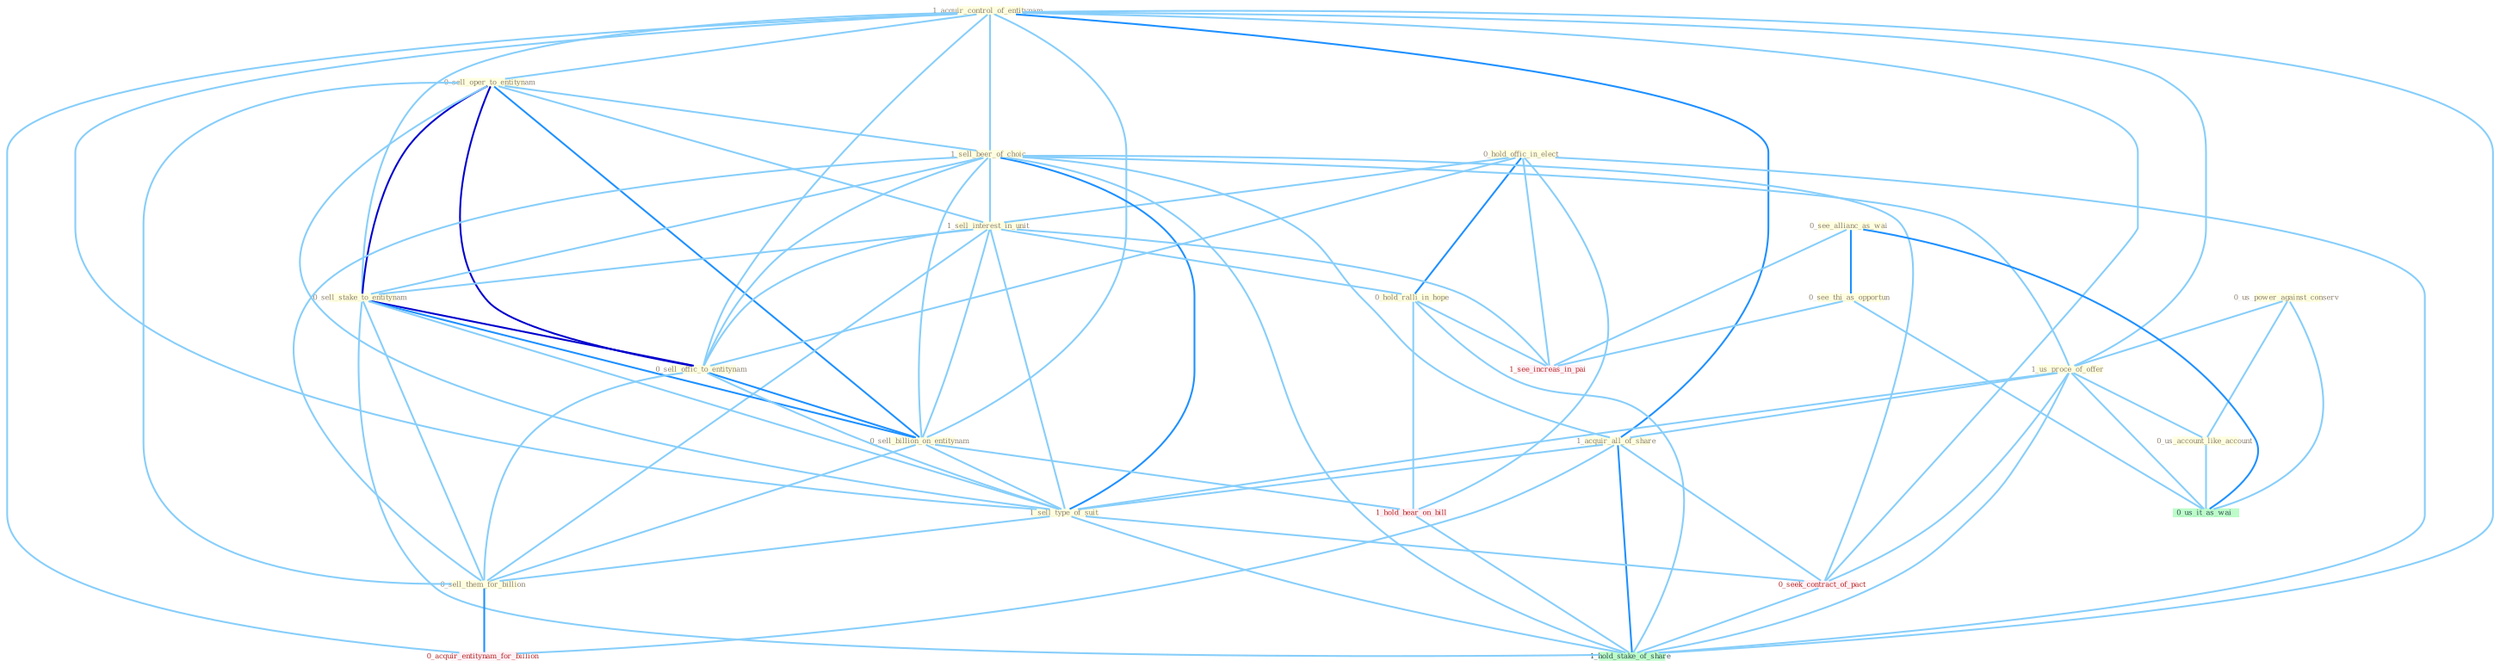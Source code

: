 Graph G{ 
    node
    [shape=polygon,style=filled,width=.5,height=.06,color="#BDFCC9",fixedsize=true,fontsize=4,
    fontcolor="#2f4f4f"];
    {node
    [color="#ffffe0", fontcolor="#8b7d6b"] "1_acquir_control_of_entitynam " "0_sell_oper_to_entitynam " "0_hold_offic_in_elect " "1_sell_beer_of_choic " "1_sell_interest_in_unit " "0_us_power_against_conserv " "0_see_allianc_as_wai " "1_us_proce_of_offer " "0_sell_stake_to_entitynam " "0_sell_offic_to_entitynam " "0_us_account_like_account " "0_sell_billion_on_entitynam " "0_see_thi_as_opportun " "1_acquir_all_of_share " "1_sell_type_of_suit " "0_sell_them_for_billion " "0_hold_ralli_in_hope "}
{node [color="#fff0f5", fontcolor="#b22222"] "0_seek_contract_of_pact " "0_acquir_entitynam_for_billion " "1_see_increas_in_pai " "1_hold_hear_on_bill "}
edge [color="#B0E2FF"];

	"1_acquir_control_of_entitynam " -- "0_sell_oper_to_entitynam " [w="1", color="#87cefa" ];
	"1_acquir_control_of_entitynam " -- "1_sell_beer_of_choic " [w="1", color="#87cefa" ];
	"1_acquir_control_of_entitynam " -- "1_us_proce_of_offer " [w="1", color="#87cefa" ];
	"1_acquir_control_of_entitynam " -- "0_sell_stake_to_entitynam " [w="1", color="#87cefa" ];
	"1_acquir_control_of_entitynam " -- "0_sell_offic_to_entitynam " [w="1", color="#87cefa" ];
	"1_acquir_control_of_entitynam " -- "0_sell_billion_on_entitynam " [w="1", color="#87cefa" ];
	"1_acquir_control_of_entitynam " -- "1_acquir_all_of_share " [w="2", color="#1e90ff" , len=0.8];
	"1_acquir_control_of_entitynam " -- "1_sell_type_of_suit " [w="1", color="#87cefa" ];
	"1_acquir_control_of_entitynam " -- "0_seek_contract_of_pact " [w="1", color="#87cefa" ];
	"1_acquir_control_of_entitynam " -- "0_acquir_entitynam_for_billion " [w="1", color="#87cefa" ];
	"1_acquir_control_of_entitynam " -- "1_hold_stake_of_share " [w="1", color="#87cefa" ];
	"0_sell_oper_to_entitynam " -- "1_sell_beer_of_choic " [w="1", color="#87cefa" ];
	"0_sell_oper_to_entitynam " -- "1_sell_interest_in_unit " [w="1", color="#87cefa" ];
	"0_sell_oper_to_entitynam " -- "0_sell_stake_to_entitynam " [w="3", color="#0000cd" , len=0.6];
	"0_sell_oper_to_entitynam " -- "0_sell_offic_to_entitynam " [w="3", color="#0000cd" , len=0.6];
	"0_sell_oper_to_entitynam " -- "0_sell_billion_on_entitynam " [w="2", color="#1e90ff" , len=0.8];
	"0_sell_oper_to_entitynam " -- "1_sell_type_of_suit " [w="1", color="#87cefa" ];
	"0_sell_oper_to_entitynam " -- "0_sell_them_for_billion " [w="1", color="#87cefa" ];
	"0_hold_offic_in_elect " -- "1_sell_interest_in_unit " [w="1", color="#87cefa" ];
	"0_hold_offic_in_elect " -- "0_sell_offic_to_entitynam " [w="1", color="#87cefa" ];
	"0_hold_offic_in_elect " -- "0_hold_ralli_in_hope " [w="2", color="#1e90ff" , len=0.8];
	"0_hold_offic_in_elect " -- "1_see_increas_in_pai " [w="1", color="#87cefa" ];
	"0_hold_offic_in_elect " -- "1_hold_hear_on_bill " [w="1", color="#87cefa" ];
	"0_hold_offic_in_elect " -- "1_hold_stake_of_share " [w="1", color="#87cefa" ];
	"1_sell_beer_of_choic " -- "1_sell_interest_in_unit " [w="1", color="#87cefa" ];
	"1_sell_beer_of_choic " -- "1_us_proce_of_offer " [w="1", color="#87cefa" ];
	"1_sell_beer_of_choic " -- "0_sell_stake_to_entitynam " [w="1", color="#87cefa" ];
	"1_sell_beer_of_choic " -- "0_sell_offic_to_entitynam " [w="1", color="#87cefa" ];
	"1_sell_beer_of_choic " -- "0_sell_billion_on_entitynam " [w="1", color="#87cefa" ];
	"1_sell_beer_of_choic " -- "1_acquir_all_of_share " [w="1", color="#87cefa" ];
	"1_sell_beer_of_choic " -- "1_sell_type_of_suit " [w="2", color="#1e90ff" , len=0.8];
	"1_sell_beer_of_choic " -- "0_sell_them_for_billion " [w="1", color="#87cefa" ];
	"1_sell_beer_of_choic " -- "0_seek_contract_of_pact " [w="1", color="#87cefa" ];
	"1_sell_beer_of_choic " -- "1_hold_stake_of_share " [w="1", color="#87cefa" ];
	"1_sell_interest_in_unit " -- "0_sell_stake_to_entitynam " [w="1", color="#87cefa" ];
	"1_sell_interest_in_unit " -- "0_sell_offic_to_entitynam " [w="1", color="#87cefa" ];
	"1_sell_interest_in_unit " -- "0_sell_billion_on_entitynam " [w="1", color="#87cefa" ];
	"1_sell_interest_in_unit " -- "1_sell_type_of_suit " [w="1", color="#87cefa" ];
	"1_sell_interest_in_unit " -- "0_sell_them_for_billion " [w="1", color="#87cefa" ];
	"1_sell_interest_in_unit " -- "0_hold_ralli_in_hope " [w="1", color="#87cefa" ];
	"1_sell_interest_in_unit " -- "1_see_increas_in_pai " [w="1", color="#87cefa" ];
	"0_us_power_against_conserv " -- "1_us_proce_of_offer " [w="1", color="#87cefa" ];
	"0_us_power_against_conserv " -- "0_us_account_like_account " [w="1", color="#87cefa" ];
	"0_us_power_against_conserv " -- "0_us_it_as_wai " [w="1", color="#87cefa" ];
	"0_see_allianc_as_wai " -- "0_see_thi_as_opportun " [w="2", color="#1e90ff" , len=0.8];
	"0_see_allianc_as_wai " -- "0_us_it_as_wai " [w="2", color="#1e90ff" , len=0.8];
	"0_see_allianc_as_wai " -- "1_see_increas_in_pai " [w="1", color="#87cefa" ];
	"1_us_proce_of_offer " -- "0_us_account_like_account " [w="1", color="#87cefa" ];
	"1_us_proce_of_offer " -- "1_acquir_all_of_share " [w="1", color="#87cefa" ];
	"1_us_proce_of_offer " -- "1_sell_type_of_suit " [w="1", color="#87cefa" ];
	"1_us_proce_of_offer " -- "0_seek_contract_of_pact " [w="1", color="#87cefa" ];
	"1_us_proce_of_offer " -- "0_us_it_as_wai " [w="1", color="#87cefa" ];
	"1_us_proce_of_offer " -- "1_hold_stake_of_share " [w="1", color="#87cefa" ];
	"0_sell_stake_to_entitynam " -- "0_sell_offic_to_entitynam " [w="3", color="#0000cd" , len=0.6];
	"0_sell_stake_to_entitynam " -- "0_sell_billion_on_entitynam " [w="2", color="#1e90ff" , len=0.8];
	"0_sell_stake_to_entitynam " -- "1_sell_type_of_suit " [w="1", color="#87cefa" ];
	"0_sell_stake_to_entitynam " -- "0_sell_them_for_billion " [w="1", color="#87cefa" ];
	"0_sell_stake_to_entitynam " -- "1_hold_stake_of_share " [w="1", color="#87cefa" ];
	"0_sell_offic_to_entitynam " -- "0_sell_billion_on_entitynam " [w="2", color="#1e90ff" , len=0.8];
	"0_sell_offic_to_entitynam " -- "1_sell_type_of_suit " [w="1", color="#87cefa" ];
	"0_sell_offic_to_entitynam " -- "0_sell_them_for_billion " [w="1", color="#87cefa" ];
	"0_us_account_like_account " -- "0_us_it_as_wai " [w="1", color="#87cefa" ];
	"0_sell_billion_on_entitynam " -- "1_sell_type_of_suit " [w="1", color="#87cefa" ];
	"0_sell_billion_on_entitynam " -- "0_sell_them_for_billion " [w="1", color="#87cefa" ];
	"0_sell_billion_on_entitynam " -- "1_hold_hear_on_bill " [w="1", color="#87cefa" ];
	"0_see_thi_as_opportun " -- "0_us_it_as_wai " [w="1", color="#87cefa" ];
	"0_see_thi_as_opportun " -- "1_see_increas_in_pai " [w="1", color="#87cefa" ];
	"1_acquir_all_of_share " -- "1_sell_type_of_suit " [w="1", color="#87cefa" ];
	"1_acquir_all_of_share " -- "0_seek_contract_of_pact " [w="1", color="#87cefa" ];
	"1_acquir_all_of_share " -- "0_acquir_entitynam_for_billion " [w="1", color="#87cefa" ];
	"1_acquir_all_of_share " -- "1_hold_stake_of_share " [w="2", color="#1e90ff" , len=0.8];
	"1_sell_type_of_suit " -- "0_sell_them_for_billion " [w="1", color="#87cefa" ];
	"1_sell_type_of_suit " -- "0_seek_contract_of_pact " [w="1", color="#87cefa" ];
	"1_sell_type_of_suit " -- "1_hold_stake_of_share " [w="1", color="#87cefa" ];
	"0_sell_them_for_billion " -- "0_acquir_entitynam_for_billion " [w="2", color="#1e90ff" , len=0.8];
	"0_hold_ralli_in_hope " -- "1_see_increas_in_pai " [w="1", color="#87cefa" ];
	"0_hold_ralli_in_hope " -- "1_hold_hear_on_bill " [w="1", color="#87cefa" ];
	"0_hold_ralli_in_hope " -- "1_hold_stake_of_share " [w="1", color="#87cefa" ];
	"0_seek_contract_of_pact " -- "1_hold_stake_of_share " [w="1", color="#87cefa" ];
	"1_hold_hear_on_bill " -- "1_hold_stake_of_share " [w="1", color="#87cefa" ];
}